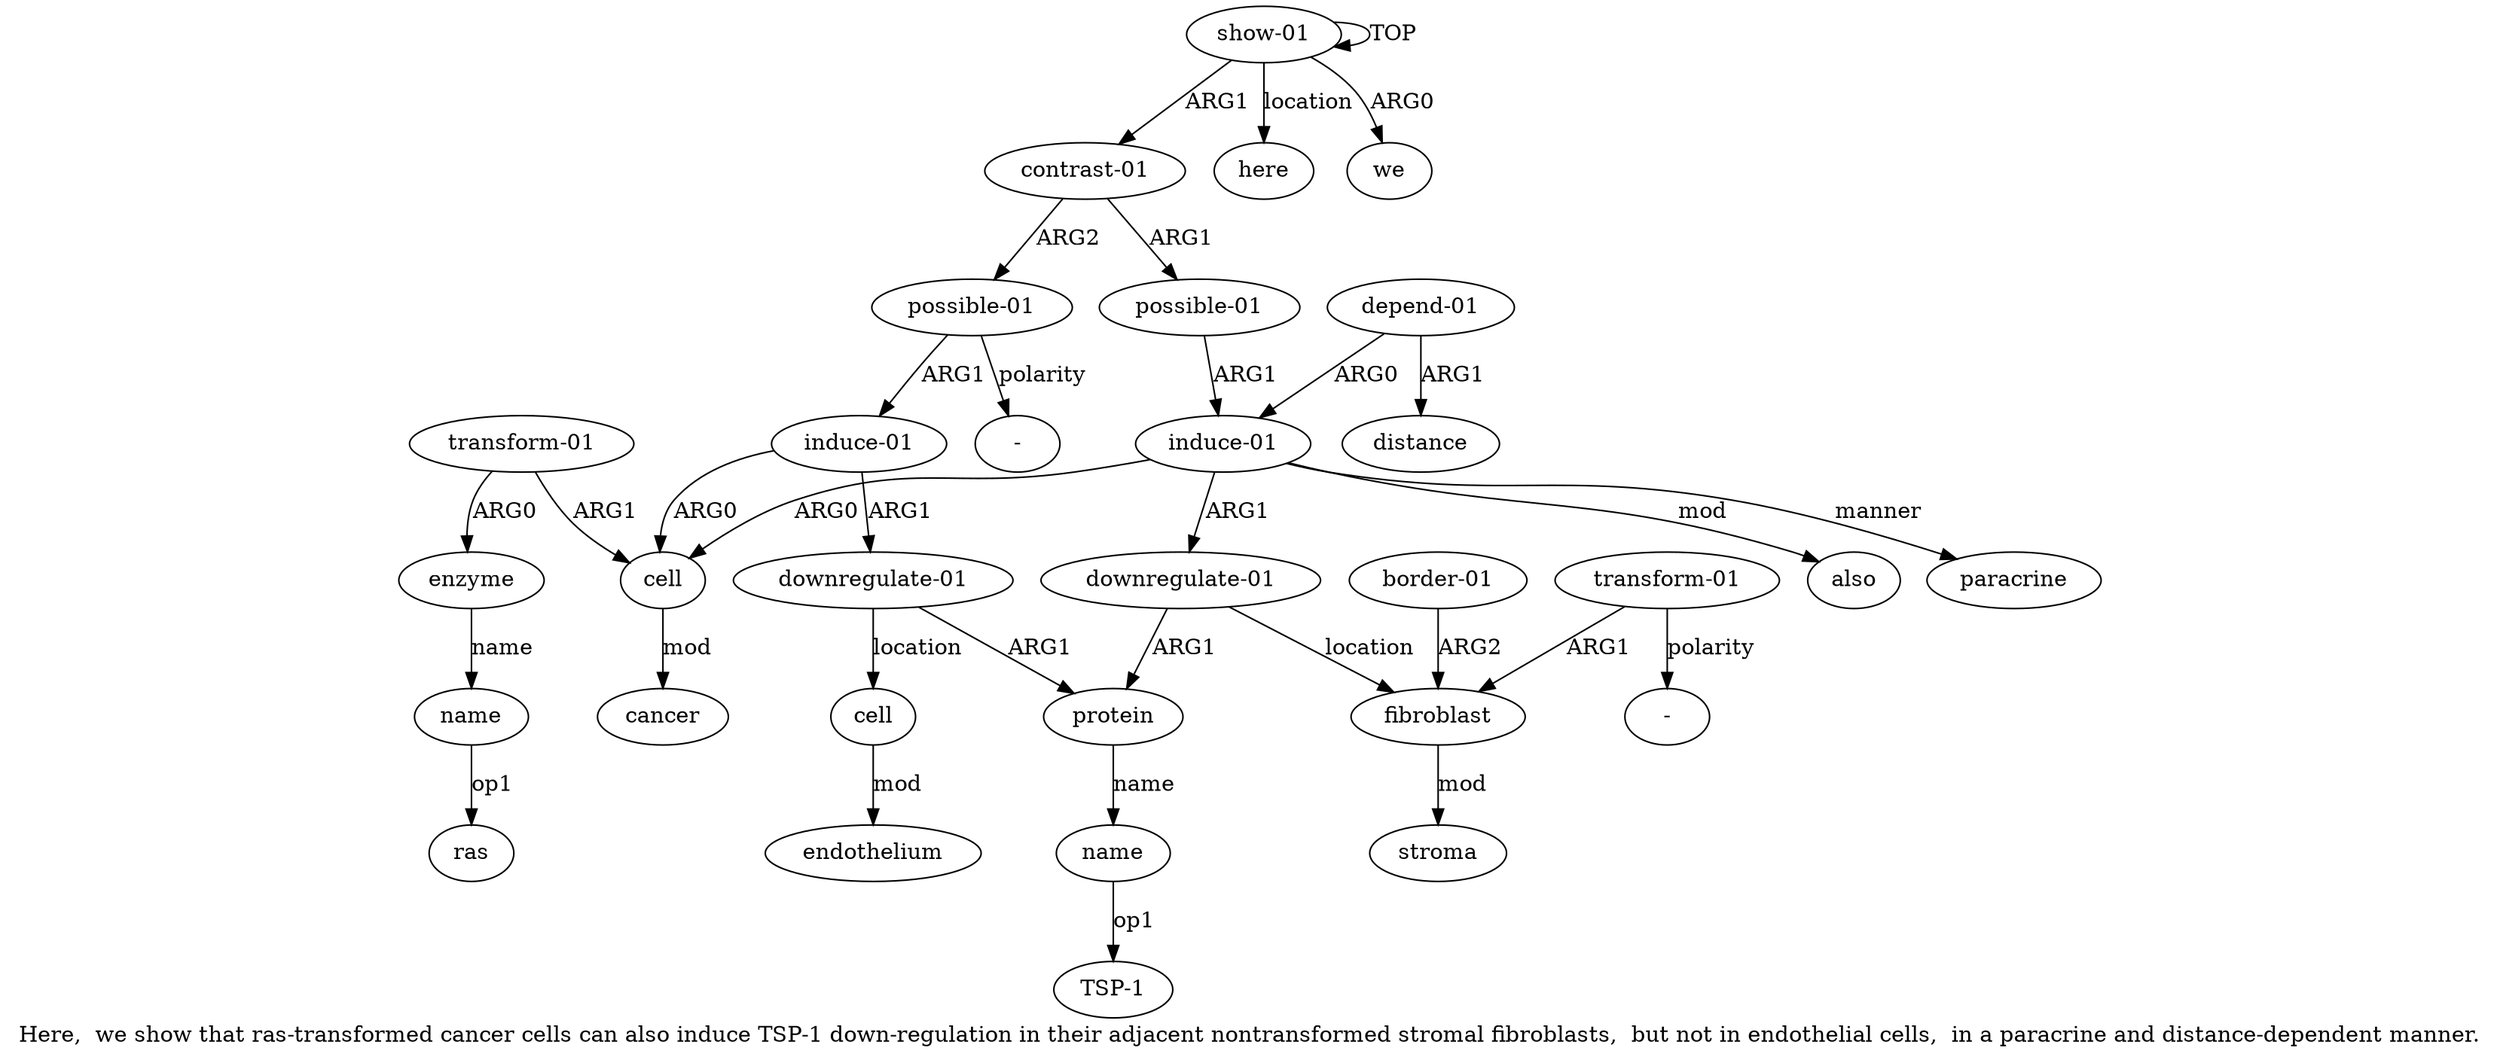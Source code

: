 digraph  {
	graph [label="Here,  we show that ras-transformed cancer cells can also induce TSP-1 down-regulation in their adjacent nontransformed stromal \
fibroblasts,  but not in endothelial cells,  in a paracrine and distance-dependent manner."];
	node [label="\N"];
	a20	 [color=black,
		gold_ind=20,
		gold_label=distance,
		label=distance,
		test_ind=20,
		test_label=distance];
	a21	 [color=black,
		gold_ind=21,
		gold_label="possible-01",
		label="possible-01",
		test_ind=21,
		test_label="possible-01"];
	a22	 [color=black,
		gold_ind=22,
		gold_label="induce-01",
		label="induce-01",
		test_ind=22,
		test_label="induce-01"];
	a21 -> a22 [key=0,
	color=black,
	gold_label=ARG1,
	label=ARG1,
	test_label=ARG1];
"a21 -" [color=black,
	gold_ind=-1,
	gold_label="-",
	label="-",
	test_ind=-1,
	test_label="-"];
a21 -> "a21 -" [key=0,
color=black,
gold_label=polarity,
label=polarity,
test_label=polarity];
a23 [color=black,
gold_ind=23,
gold_label="downregulate-01",
label="downregulate-01",
test_ind=23,
test_label="downregulate-01"];
a22 -> a23 [key=0,
color=black,
gold_label=ARG1,
label=ARG1,
test_label=ARG1];
a5 [color=black,
gold_ind=5,
gold_label=cell,
label=cell,
test_ind=5,
test_label=cell];
a22 -> a5 [key=0,
color=black,
gold_label=ARG0,
label=ARG0,
test_label=ARG0];
a24 [color=black,
gold_ind=24,
gold_label=cell,
label=cell,
test_ind=24,
test_label=cell];
a23 -> a24 [key=0,
color=black,
gold_label=location,
label=location,
test_label=location];
a11 [color=black,
gold_ind=11,
gold_label=protein,
label=protein,
test_ind=11,
test_label=protein];
a23 -> a11 [key=0,
color=black,
gold_label=ARG1,
label=ARG1,
test_label=ARG1];
a25 [color=black,
gold_ind=25,
gold_label=endothelium,
label=endothelium,
test_ind=25,
test_label=endothelium];
a24 -> a25 [key=0,
color=black,
gold_label=mod,
label=mod,
test_label=mod];
a26 [color=black,
gold_ind=26,
gold_label=here,
label=here,
test_ind=26,
test_label=here];
"a15 -" [color=black,
gold_ind=-1,
gold_label="-",
label="-",
test_ind=-1,
test_label="-"];
"a9 ras" [color=black,
gold_ind=-1,
gold_label=ras,
label=ras,
test_ind=-1,
test_label=ras];
a15 [color=black,
gold_ind=15,
gold_label="transform-01",
label="transform-01",
test_ind=15,
test_label="transform-01"];
a15 -> "a15 -" [key=0,
color=black,
gold_label=polarity,
label=polarity,
test_label=polarity];
a13 [color=black,
gold_ind=13,
gold_label=fibroblast,
label=fibroblast,
test_ind=13,
test_label=fibroblast];
a15 -> a13 [key=0,
color=black,
gold_label=ARG1,
label=ARG1,
test_label=ARG1];
a14 [color=black,
gold_ind=14,
gold_label=stroma,
label=stroma,
test_ind=14,
test_label=stroma];
a17 [color=black,
gold_ind=17,
gold_label=also,
label=also,
test_ind=17,
test_label=also];
a16 [color=black,
gold_ind=16,
gold_label="border-01",
label="border-01",
test_ind=16,
test_label="border-01"];
a16 -> a13 [key=0,
color=black,
gold_label=ARG2,
label=ARG2,
test_label=ARG2];
a12 [color=black,
gold_ind=12,
gold_label=name,
label=name,
test_ind=12,
test_label=name];
a11 -> a12 [key=0,
color=black,
gold_label=name,
label=name,
test_label=name];
a10 [color=black,
gold_ind=10,
gold_label="downregulate-01",
label="downregulate-01",
test_ind=10,
test_label="downregulate-01"];
a10 -> a11 [key=0,
color=black,
gold_label=ARG1,
label=ARG1,
test_label=ARG1];
a10 -> a13 [key=0,
color=black,
gold_label=location,
label=location,
test_label=location];
a13 -> a14 [key=0,
color=black,
gold_label=mod,
label=mod,
test_label=mod];
"a12 TSP-1" [color=black,
gold_ind=-1,
gold_label="TSP-1",
label="TSP-1",
test_ind=-1,
test_label="TSP-1"];
a12 -> "a12 TSP-1" [key=0,
color=black,
gold_label=op1,
label=op1,
test_label=op1];
a19 [color=black,
gold_ind=19,
gold_label="depend-01",
label="depend-01",
test_ind=19,
test_label="depend-01"];
a19 -> a20 [key=0,
color=black,
gold_label=ARG1,
label=ARG1,
test_label=ARG1];
a4 [color=black,
gold_ind=4,
gold_label="induce-01",
label="induce-01",
test_ind=4,
test_label="induce-01"];
a19 -> a4 [key=0,
color=black,
gold_label=ARG0,
label=ARG0,
test_label=ARG0];
a18 [color=black,
gold_ind=18,
gold_label=paracrine,
label=paracrine,
test_ind=18,
test_label=paracrine];
a1 [color=black,
gold_ind=1,
gold_label=we,
label=we,
test_ind=1,
test_label=we];
a0 [color=black,
gold_ind=0,
gold_label="show-01",
label="show-01",
test_ind=0,
test_label="show-01"];
a0 -> a26 [key=0,
color=black,
gold_label=location,
label=location,
test_label=location];
a0 -> a1 [key=0,
color=black,
gold_label=ARG0,
label=ARG0,
test_label=ARG0];
a0 -> a0 [key=0,
color=black,
gold_label=TOP,
label=TOP,
test_label=TOP];
a2 [color=black,
gold_ind=2,
gold_label="contrast-01",
label="contrast-01",
test_ind=2,
test_label="contrast-01"];
a0 -> a2 [key=0,
color=black,
gold_label=ARG1,
label=ARG1,
test_label=ARG1];
a3 [color=black,
gold_ind=3,
gold_label="possible-01",
label="possible-01",
test_ind=3,
test_label="possible-01"];
a3 -> a4 [key=0,
color=black,
gold_label=ARG1,
label=ARG1,
test_label=ARG1];
a2 -> a21 [key=0,
color=black,
gold_label=ARG2,
label=ARG2,
test_label=ARG2];
a2 -> a3 [key=0,
color=black,
gold_label=ARG1,
label=ARG1,
test_label=ARG1];
a6 [color=black,
gold_ind=6,
gold_label=cancer,
label=cancer,
test_ind=6,
test_label=cancer];
a5 -> a6 [key=0,
color=black,
gold_label=mod,
label=mod,
test_label=mod];
a4 -> a17 [key=0,
color=black,
gold_label=mod,
label=mod,
test_label=mod];
a4 -> a10 [key=0,
color=black,
gold_label=ARG1,
label=ARG1,
test_label=ARG1];
a4 -> a18 [key=0,
color=black,
gold_label=manner,
label=manner,
test_label=manner];
a4 -> a5 [key=0,
color=black,
gold_label=ARG0,
label=ARG0,
test_label=ARG0];
a7 [color=black,
gold_ind=7,
gold_label="transform-01",
label="transform-01",
test_ind=7,
test_label="transform-01"];
a7 -> a5 [key=0,
color=black,
gold_label=ARG1,
label=ARG1,
test_label=ARG1];
a8 [color=black,
gold_ind=8,
gold_label=enzyme,
label=enzyme,
test_ind=8,
test_label=enzyme];
a7 -> a8 [key=0,
color=black,
gold_label=ARG0,
label=ARG0,
test_label=ARG0];
a9 [color=black,
gold_ind=9,
gold_label=name,
label=name,
test_ind=9,
test_label=name];
a9 -> "a9 ras" [key=0,
color=black,
gold_label=op1,
label=op1,
test_label=op1];
a8 -> a9 [key=0,
color=black,
gold_label=name,
label=name,
test_label=name];
}
